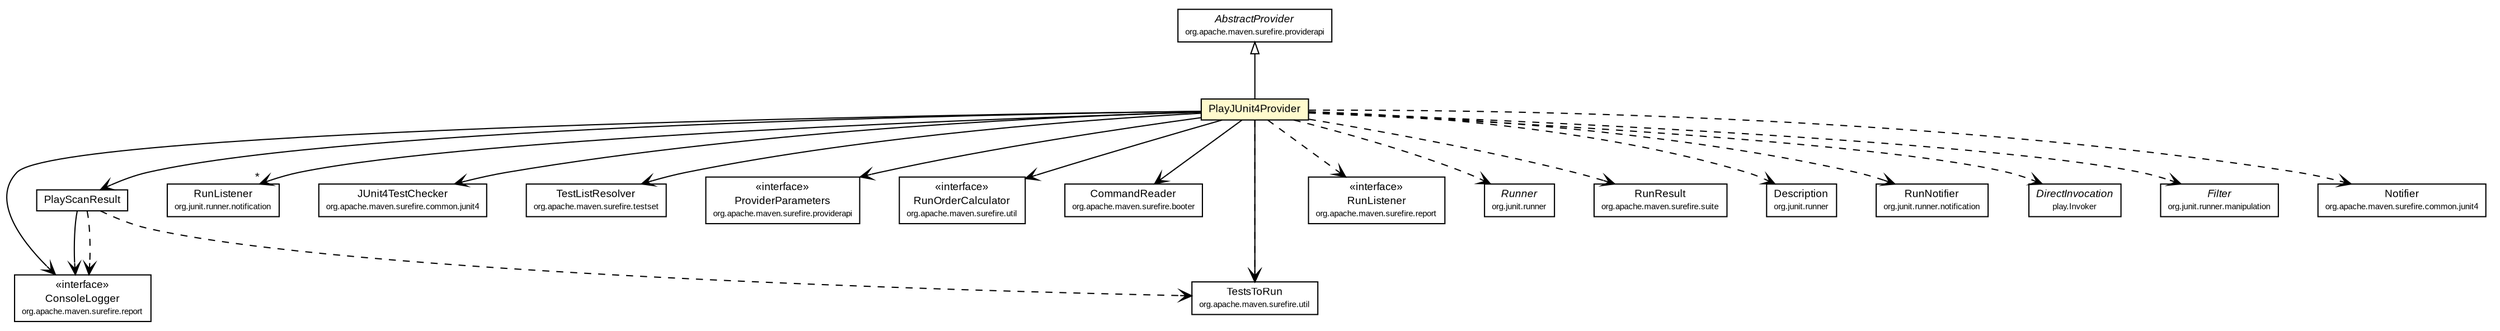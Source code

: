 #!/usr/local/bin/dot
#
# Class diagram 
# Generated by UMLGraph version R5_6-24-gf6e263 (http://www.umlgraph.org/)
#

digraph G {
	edge [fontname="arial",fontsize=10,labelfontname="arial",labelfontsize=10];
	node [fontname="arial",fontsize=10,shape=plaintext];
	nodesep=0.25;
	ranksep=0.5;
	// com.google.code.play.surefire.junit4.PlayScanResult
	c51 [label=<<table title="com.google.code.play.surefire.junit4.PlayScanResult" border="0" cellborder="1" cellspacing="0" cellpadding="2" port="p" href="./PlayScanResult.html">
		<tr><td><table border="0" cellspacing="0" cellpadding="1">
<tr><td align="center" balign="center"> PlayScanResult </td></tr>
		</table></td></tr>
		</table>>, URL="./PlayScanResult.html", fontname="arial", fontcolor="black", fontsize=9.0];
	// com.google.code.play.surefire.junit4.PlayJUnit4Provider
	c52 [label=<<table title="com.google.code.play.surefire.junit4.PlayJUnit4Provider" border="0" cellborder="1" cellspacing="0" cellpadding="2" port="p" bgcolor="lemonChiffon" href="./PlayJUnit4Provider.html">
		<tr><td><table border="0" cellspacing="0" cellpadding="1">
<tr><td align="center" balign="center"> PlayJUnit4Provider </td></tr>
		</table></td></tr>
		</table>>, URL="./PlayJUnit4Provider.html", fontname="arial", fontcolor="black", fontsize=9.0];
	//com.google.code.play.surefire.junit4.PlayJUnit4Provider extends org.apache.maven.surefire.providerapi.AbstractProvider
	c56:p -> c52:p [dir=back,arrowtail=empty];
	// com.google.code.play.surefire.junit4.PlayScanResult NAVASSOC org.apache.maven.surefire.report.ConsoleLogger
	c51:p -> c57:p [taillabel="", label="", headlabel="", fontname="arial", fontcolor="black", fontsize=10.0, color="black", arrowhead=open];
	// com.google.code.play.surefire.junit4.PlayJUnit4Provider NAVASSOC org.junit.runner.notification.RunListener
	c52:p -> c59:p [taillabel="", label="", headlabel="*", fontname="arial", fontcolor="black", fontsize=10.0, color="black", arrowhead=open];
	// com.google.code.play.surefire.junit4.PlayJUnit4Provider NAVASSOC org.apache.maven.surefire.common.junit4.JUnit4TestChecker
	c52:p -> c62:p [taillabel="", label="", headlabel="", fontname="arial", fontcolor="black", fontsize=10.0, color="black", arrowhead=open];
	// com.google.code.play.surefire.junit4.PlayJUnit4Provider NAVASSOC org.apache.maven.surefire.testset.TestListResolver
	c52:p -> c66:p [taillabel="", label="", headlabel="", fontname="arial", fontcolor="black", fontsize=10.0, color="black", arrowhead=open];
	// com.google.code.play.surefire.junit4.PlayJUnit4Provider NAVASSOC org.apache.maven.surefire.providerapi.ProviderParameters
	c52:p -> c74:p [taillabel="", label="", headlabel="", fontname="arial", fontcolor="black", fontsize=10.0, color="black", arrowhead=open];
	// com.google.code.play.surefire.junit4.PlayJUnit4Provider NAVASSOC org.apache.maven.surefire.util.RunOrderCalculator
	c52:p -> c75:p [taillabel="", label="", headlabel="", fontname="arial", fontcolor="black", fontsize=10.0, color="black", arrowhead=open];
	// com.google.code.play.surefire.junit4.PlayJUnit4Provider NAVASSOC com.google.code.play.surefire.junit4.PlayScanResult
	c52:p -> c51:p [taillabel="", label="", headlabel="", fontname="arial", fontcolor="black", fontsize=10.0, color="black", arrowhead=open];
	// com.google.code.play.surefire.junit4.PlayJUnit4Provider NAVASSOC org.apache.maven.surefire.booter.CommandReader
	c52:p -> c82:p [taillabel="", label="", headlabel="", fontname="arial", fontcolor="black", fontsize=10.0, color="black", arrowhead=open];
	// com.google.code.play.surefire.junit4.PlayJUnit4Provider NAVASSOC org.apache.maven.surefire.util.TestsToRun
	c52:p -> c83:p [taillabel="", label="", headlabel="", fontname="arial", fontcolor="black", fontsize=10.0, color="black", arrowhead=open];
	// com.google.code.play.surefire.junit4.PlayJUnit4Provider NAVASSOC org.apache.maven.surefire.report.ConsoleLogger
	c52:p -> c57:p [taillabel="", label="", headlabel="", fontname="arial", fontcolor="black", fontsize=10.0, color="black", arrowhead=open];
	// com.google.code.play.surefire.junit4.PlayScanResult DEPEND org.apache.maven.surefire.util.TestsToRun
	c51:p -> c83:p [taillabel="", label="", headlabel="", fontname="arial", fontcolor="black", fontsize=10.0, color="black", arrowhead=open, style=dashed];
	// com.google.code.play.surefire.junit4.PlayScanResult DEPEND org.apache.maven.surefire.report.ConsoleLogger
	c51:p -> c57:p [taillabel="", label="", headlabel="", fontname="arial", fontcolor="black", fontsize=10.0, color="black", arrowhead=open, style=dashed];
	// com.google.code.play.surefire.junit4.PlayJUnit4Provider DEPEND org.apache.maven.surefire.util.TestsToRun
	c52:p -> c83:p [taillabel="", label="", headlabel="", fontname="arial", fontcolor="black", fontsize=10.0, color="black", arrowhead=open, style=dashed];
	// com.google.code.play.surefire.junit4.PlayJUnit4Provider DEPEND org.apache.maven.surefire.report.RunListener
	c52:p -> c84:p [taillabel="", label="", headlabel="", fontname="arial", fontcolor="black", fontsize=10.0, color="black", arrowhead=open, style=dashed];
	// com.google.code.play.surefire.junit4.PlayJUnit4Provider DEPEND org.junit.runner.Runner
	c52:p -> c86:p [taillabel="", label="", headlabel="", fontname="arial", fontcolor="black", fontsize=10.0, color="black", arrowhead=open, style=dashed];
	// com.google.code.play.surefire.junit4.PlayJUnit4Provider DEPEND org.apache.maven.surefire.suite.RunResult
	c52:p -> c90:p [taillabel="", label="", headlabel="", fontname="arial", fontcolor="black", fontsize=10.0, color="black", arrowhead=open, style=dashed];
	// com.google.code.play.surefire.junit4.PlayJUnit4Provider DEPEND org.junit.runner.Description
	c52:p -> c94:p [taillabel="", label="", headlabel="", fontname="arial", fontcolor="black", fontsize=10.0, color="black", arrowhead=open, style=dashed];
	// com.google.code.play.surefire.junit4.PlayJUnit4Provider DEPEND org.junit.runner.notification.RunNotifier
	c52:p -> c95:p [taillabel="", label="", headlabel="", fontname="arial", fontcolor="black", fontsize=10.0, color="black", arrowhead=open, style=dashed];
	// com.google.code.play.surefire.junit4.PlayJUnit4Provider DEPEND play.Invoker.DirectInvocation
	c52:p -> c98:p [taillabel="", label="", headlabel="", fontname="arial", fontcolor="black", fontsize=10.0, color="black", arrowhead=open, style=dashed];
	// com.google.code.play.surefire.junit4.PlayJUnit4Provider DEPEND org.junit.runner.manipulation.Filter
	c52:p -> c99:p [taillabel="", label="", headlabel="", fontname="arial", fontcolor="black", fontsize=10.0, color="black", arrowhead=open, style=dashed];
	// com.google.code.play.surefire.junit4.PlayJUnit4Provider DEPEND org.apache.maven.surefire.common.junit4.Notifier
	c52:p -> c104:p [taillabel="", label="", headlabel="", fontname="arial", fontcolor="black", fontsize=10.0, color="black", arrowhead=open, style=dashed];
	// org.apache.maven.surefire.providerapi.ProviderParameters
	c74 [label=<<table title="org.apache.maven.surefire.providerapi.ProviderParameters" border="0" cellborder="1" cellspacing="0" cellpadding="2" port="p" href="http://play1-maven-plugin.github.io/external-apidocs/org/apache/maven/surefire/surefire-api/2.19.1/org/apache/maven/surefire/providerapi/ProviderParameters.html">
		<tr><td><table border="0" cellspacing="0" cellpadding="1">
<tr><td align="center" balign="center"> &#171;interface&#187; </td></tr>
<tr><td align="center" balign="center"> ProviderParameters </td></tr>
<tr><td align="center" balign="center"><font point-size="7.0"> org.apache.maven.surefire.providerapi </font></td></tr>
		</table></td></tr>
		</table>>, URL="http://play1-maven-plugin.github.io/external-apidocs/org/apache/maven/surefire/surefire-api/2.19.1/org/apache/maven/surefire/providerapi/ProviderParameters.html", fontname="arial", fontcolor="black", fontsize=9.0];
	// org.apache.maven.surefire.common.junit4.JUnit4TestChecker
	c62 [label=<<table title="org.apache.maven.surefire.common.junit4.JUnit4TestChecker" border="0" cellborder="1" cellspacing="0" cellpadding="2" port="p">
		<tr><td><table border="0" cellspacing="0" cellpadding="1">
<tr><td align="center" balign="center"> JUnit4TestChecker </td></tr>
<tr><td align="center" balign="center"><font point-size="7.0"> org.apache.maven.surefire.common.junit4 </font></td></tr>
		</table></td></tr>
		</table>>, URL="null", fontname="arial", fontcolor="black", fontsize=9.0];
	// org.junit.runner.manipulation.Filter
	c99 [label=<<table title="org.junit.runner.manipulation.Filter" border="0" cellborder="1" cellspacing="0" cellpadding="2" port="p" href="http://junit.sourceforge.net/javadoc_40/org/junit/runner/manipulation/Filter.html">
		<tr><td><table border="0" cellspacing="0" cellpadding="1">
<tr><td align="center" balign="center"><font face="arial italic"> Filter </font></td></tr>
<tr><td align="center" balign="center"><font point-size="7.0"> org.junit.runner.manipulation </font></td></tr>
		</table></td></tr>
		</table>>, URL="http://junit.sourceforge.net/javadoc_40/org/junit/runner/manipulation/Filter.html", fontname="arial", fontcolor="black", fontsize=9.0];
	// org.junit.runner.notification.RunListener
	c59 [label=<<table title="org.junit.runner.notification.RunListener" border="0" cellborder="1" cellspacing="0" cellpadding="2" port="p" href="http://junit.sourceforge.net/javadoc_40/org/junit/runner/notification/RunListener.html">
		<tr><td><table border="0" cellspacing="0" cellpadding="1">
<tr><td align="center" balign="center"> RunListener </td></tr>
<tr><td align="center" balign="center"><font point-size="7.0"> org.junit.runner.notification </font></td></tr>
		</table></td></tr>
		</table>>, URL="http://junit.sourceforge.net/javadoc_40/org/junit/runner/notification/RunListener.html", fontname="arial", fontcolor="black", fontsize=9.0];
	// org.apache.maven.surefire.common.junit4.Notifier
	c104 [label=<<table title="org.apache.maven.surefire.common.junit4.Notifier" border="0" cellborder="1" cellspacing="0" cellpadding="2" port="p">
		<tr><td><table border="0" cellspacing="0" cellpadding="1">
<tr><td align="center" balign="center"> Notifier </td></tr>
<tr><td align="center" balign="center"><font point-size="7.0"> org.apache.maven.surefire.common.junit4 </font></td></tr>
		</table></td></tr>
		</table>>, URL="null", fontname="arial", fontcolor="black", fontsize=9.0];
	// org.junit.runner.Description
	c94 [label=<<table title="org.junit.runner.Description" border="0" cellborder="1" cellspacing="0" cellpadding="2" port="p" href="http://junit.sourceforge.net/javadoc_40/org/junit/runner/Description.html">
		<tr><td><table border="0" cellspacing="0" cellpadding="1">
<tr><td align="center" balign="center"> Description </td></tr>
<tr><td align="center" balign="center"><font point-size="7.0"> org.junit.runner </font></td></tr>
		</table></td></tr>
		</table>>, URL="http://junit.sourceforge.net/javadoc_40/org/junit/runner/Description.html", fontname="arial", fontcolor="black", fontsize=9.0];
	// play.Invoker.DirectInvocation
	c98 [label=<<table title="play.Invoker.DirectInvocation" border="0" cellborder="1" cellspacing="0" cellpadding="2" port="p">
		<tr><td><table border="0" cellspacing="0" cellpadding="1">
<tr><td align="center" balign="center"><font face="arial italic"> DirectInvocation </font></td></tr>
<tr><td align="center" balign="center"><font point-size="7.0"> play.Invoker </font></td></tr>
		</table></td></tr>
		</table>>, URL="null", fontname="arial", fontcolor="black", fontsize=9.0];
	// org.apache.maven.surefire.util.RunOrderCalculator
	c75 [label=<<table title="org.apache.maven.surefire.util.RunOrderCalculator" border="0" cellborder="1" cellspacing="0" cellpadding="2" port="p" href="http://play1-maven-plugin.github.io/external-apidocs/org/apache/maven/surefire/surefire-api/2.19.1/org/apache/maven/surefire/util/RunOrderCalculator.html">
		<tr><td><table border="0" cellspacing="0" cellpadding="1">
<tr><td align="center" balign="center"> &#171;interface&#187; </td></tr>
<tr><td align="center" balign="center"> RunOrderCalculator </td></tr>
<tr><td align="center" balign="center"><font point-size="7.0"> org.apache.maven.surefire.util </font></td></tr>
		</table></td></tr>
		</table>>, URL="http://play1-maven-plugin.github.io/external-apidocs/org/apache/maven/surefire/surefire-api/2.19.1/org/apache/maven/surefire/util/RunOrderCalculator.html", fontname="arial", fontcolor="black", fontsize=9.0];
	// org.apache.maven.surefire.report.ConsoleLogger
	c57 [label=<<table title="org.apache.maven.surefire.report.ConsoleLogger" border="0" cellborder="1" cellspacing="0" cellpadding="2" port="p" href="http://play1-maven-plugin.github.io/external-apidocs/org/apache/maven/surefire/surefire-api/2.19.1/org/apache/maven/surefire/report/ConsoleLogger.html">
		<tr><td><table border="0" cellspacing="0" cellpadding="1">
<tr><td align="center" balign="center"> &#171;interface&#187; </td></tr>
<tr><td align="center" balign="center"> ConsoleLogger </td></tr>
<tr><td align="center" balign="center"><font point-size="7.0"> org.apache.maven.surefire.report </font></td></tr>
		</table></td></tr>
		</table>>, URL="http://play1-maven-plugin.github.io/external-apidocs/org/apache/maven/surefire/surefire-api/2.19.1/org/apache/maven/surefire/report/ConsoleLogger.html", fontname="arial", fontcolor="black", fontsize=9.0];
	// org.apache.maven.surefire.util.TestsToRun
	c83 [label=<<table title="org.apache.maven.surefire.util.TestsToRun" border="0" cellborder="1" cellspacing="0" cellpadding="2" port="p" href="http://play1-maven-plugin.github.io/external-apidocs/org/apache/maven/surefire/surefire-api/2.19.1/org/apache/maven/surefire/util/TestsToRun.html">
		<tr><td><table border="0" cellspacing="0" cellpadding="1">
<tr><td align="center" balign="center"> TestsToRun </td></tr>
<tr><td align="center" balign="center"><font point-size="7.0"> org.apache.maven.surefire.util </font></td></tr>
		</table></td></tr>
		</table>>, URL="http://play1-maven-plugin.github.io/external-apidocs/org/apache/maven/surefire/surefire-api/2.19.1/org/apache/maven/surefire/util/TestsToRun.html", fontname="arial", fontcolor="black", fontsize=9.0];
	// org.junit.runner.Runner
	c86 [label=<<table title="org.junit.runner.Runner" border="0" cellborder="1" cellspacing="0" cellpadding="2" port="p" href="http://junit.sourceforge.net/javadoc_40/org/junit/runner/Runner.html">
		<tr><td><table border="0" cellspacing="0" cellpadding="1">
<tr><td align="center" balign="center"><font face="arial italic"> Runner </font></td></tr>
<tr><td align="center" balign="center"><font point-size="7.0"> org.junit.runner </font></td></tr>
		</table></td></tr>
		</table>>, URL="http://junit.sourceforge.net/javadoc_40/org/junit/runner/Runner.html", fontname="arial", fontcolor="black", fontsize=9.0];
	// org.apache.maven.surefire.suite.RunResult
	c90 [label=<<table title="org.apache.maven.surefire.suite.RunResult" border="0" cellborder="1" cellspacing="0" cellpadding="2" port="p" href="http://play1-maven-plugin.github.io/external-apidocs/org/apache/maven/surefire/surefire-api/2.19.1/org/apache/maven/surefire/suite/RunResult.html">
		<tr><td><table border="0" cellspacing="0" cellpadding="1">
<tr><td align="center" balign="center"> RunResult </td></tr>
<tr><td align="center" balign="center"><font point-size="7.0"> org.apache.maven.surefire.suite </font></td></tr>
		</table></td></tr>
		</table>>, URL="http://play1-maven-plugin.github.io/external-apidocs/org/apache/maven/surefire/surefire-api/2.19.1/org/apache/maven/surefire/suite/RunResult.html", fontname="arial", fontcolor="black", fontsize=9.0];
	// org.apache.maven.surefire.booter.CommandReader
	c82 [label=<<table title="org.apache.maven.surefire.booter.CommandReader" border="0" cellborder="1" cellspacing="0" cellpadding="2" port="p" href="http://play1-maven-plugin.github.io/external-apidocs/org/apache/maven/surefire/surefire-api/2.19.1/org/apache/maven/surefire/booter/CommandReader.html">
		<tr><td><table border="0" cellspacing="0" cellpadding="1">
<tr><td align="center" balign="center"> CommandReader </td></tr>
<tr><td align="center" balign="center"><font point-size="7.0"> org.apache.maven.surefire.booter </font></td></tr>
		</table></td></tr>
		</table>>, URL="http://play1-maven-plugin.github.io/external-apidocs/org/apache/maven/surefire/surefire-api/2.19.1/org/apache/maven/surefire/booter/CommandReader.html", fontname="arial", fontcolor="black", fontsize=9.0];
	// org.apache.maven.surefire.report.RunListener
	c84 [label=<<table title="org.apache.maven.surefire.report.RunListener" border="0" cellborder="1" cellspacing="0" cellpadding="2" port="p" href="http://play1-maven-plugin.github.io/external-apidocs/org/apache/maven/surefire/surefire-api/2.19.1/org/apache/maven/surefire/report/RunListener.html">
		<tr><td><table border="0" cellspacing="0" cellpadding="1">
<tr><td align="center" balign="center"> &#171;interface&#187; </td></tr>
<tr><td align="center" balign="center"> RunListener </td></tr>
<tr><td align="center" balign="center"><font point-size="7.0"> org.apache.maven.surefire.report </font></td></tr>
		</table></td></tr>
		</table>>, URL="http://play1-maven-plugin.github.io/external-apidocs/org/apache/maven/surefire/surefire-api/2.19.1/org/apache/maven/surefire/report/RunListener.html", fontname="arial", fontcolor="black", fontsize=9.0];
	// org.junit.runner.notification.RunNotifier
	c95 [label=<<table title="org.junit.runner.notification.RunNotifier" border="0" cellborder="1" cellspacing="0" cellpadding="2" port="p" href="http://junit.sourceforge.net/javadoc_40/org/junit/runner/notification/RunNotifier.html">
		<tr><td><table border="0" cellspacing="0" cellpadding="1">
<tr><td align="center" balign="center"> RunNotifier </td></tr>
<tr><td align="center" balign="center"><font point-size="7.0"> org.junit.runner.notification </font></td></tr>
		</table></td></tr>
		</table>>, URL="http://junit.sourceforge.net/javadoc_40/org/junit/runner/notification/RunNotifier.html", fontname="arial", fontcolor="black", fontsize=9.0];
	// org.apache.maven.surefire.testset.TestListResolver
	c66 [label=<<table title="org.apache.maven.surefire.testset.TestListResolver" border="0" cellborder="1" cellspacing="0" cellpadding="2" port="p" href="http://play1-maven-plugin.github.io/external-apidocs/org/apache/maven/surefire/surefire-api/2.19.1/org/apache/maven/surefire/testset/TestListResolver.html">
		<tr><td><table border="0" cellspacing="0" cellpadding="1">
<tr><td align="center" balign="center"> TestListResolver </td></tr>
<tr><td align="center" balign="center"><font point-size="7.0"> org.apache.maven.surefire.testset </font></td></tr>
		</table></td></tr>
		</table>>, URL="http://play1-maven-plugin.github.io/external-apidocs/org/apache/maven/surefire/surefire-api/2.19.1/org/apache/maven/surefire/testset/TestListResolver.html", fontname="arial", fontcolor="black", fontsize=9.0];
	// org.apache.maven.surefire.providerapi.AbstractProvider
	c56 [label=<<table title="org.apache.maven.surefire.providerapi.AbstractProvider" border="0" cellborder="1" cellspacing="0" cellpadding="2" port="p" href="http://play1-maven-plugin.github.io/external-apidocs/org/apache/maven/surefire/surefire-api/2.19.1/org/apache/maven/surefire/providerapi/AbstractProvider.html">
		<tr><td><table border="0" cellspacing="0" cellpadding="1">
<tr><td align="center" balign="center"><font face="arial italic"> AbstractProvider </font></td></tr>
<tr><td align="center" balign="center"><font point-size="7.0"> org.apache.maven.surefire.providerapi </font></td></tr>
		</table></td></tr>
		</table>>, URL="http://play1-maven-plugin.github.io/external-apidocs/org/apache/maven/surefire/surefire-api/2.19.1/org/apache/maven/surefire/providerapi/AbstractProvider.html", fontname="arial", fontcolor="black", fontsize=9.0];
}

